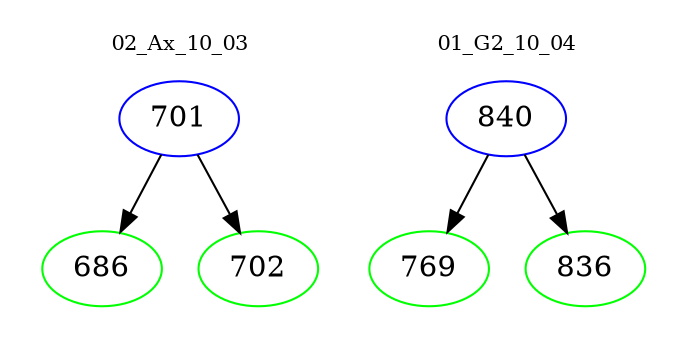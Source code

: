 digraph{
subgraph cluster_0 {
color = white
label = "02_Ax_10_03";
fontsize=10;
T0_701 [label="701", color="blue"]
T0_701 -> T0_686 [color="black"]
T0_686 [label="686", color="green"]
T0_701 -> T0_702 [color="black"]
T0_702 [label="702", color="green"]
}
subgraph cluster_1 {
color = white
label = "01_G2_10_04";
fontsize=10;
T1_840 [label="840", color="blue"]
T1_840 -> T1_769 [color="black"]
T1_769 [label="769", color="green"]
T1_840 -> T1_836 [color="black"]
T1_836 [label="836", color="green"]
}
}
